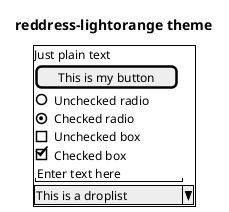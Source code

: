 ' Do not edit
' Theme Gallery
' autogenerated by script
'
@startsalt
!theme reddress-lightorange
title reddress-lightorange theme
{+
  Just plain text
  [This is my button]
  ()  Unchecked radio
  (X) Checked radio
  []  Unchecked box
  [X] Checked box
  "Enter text here   "
  ^This is a droplist^
}
@endsalt